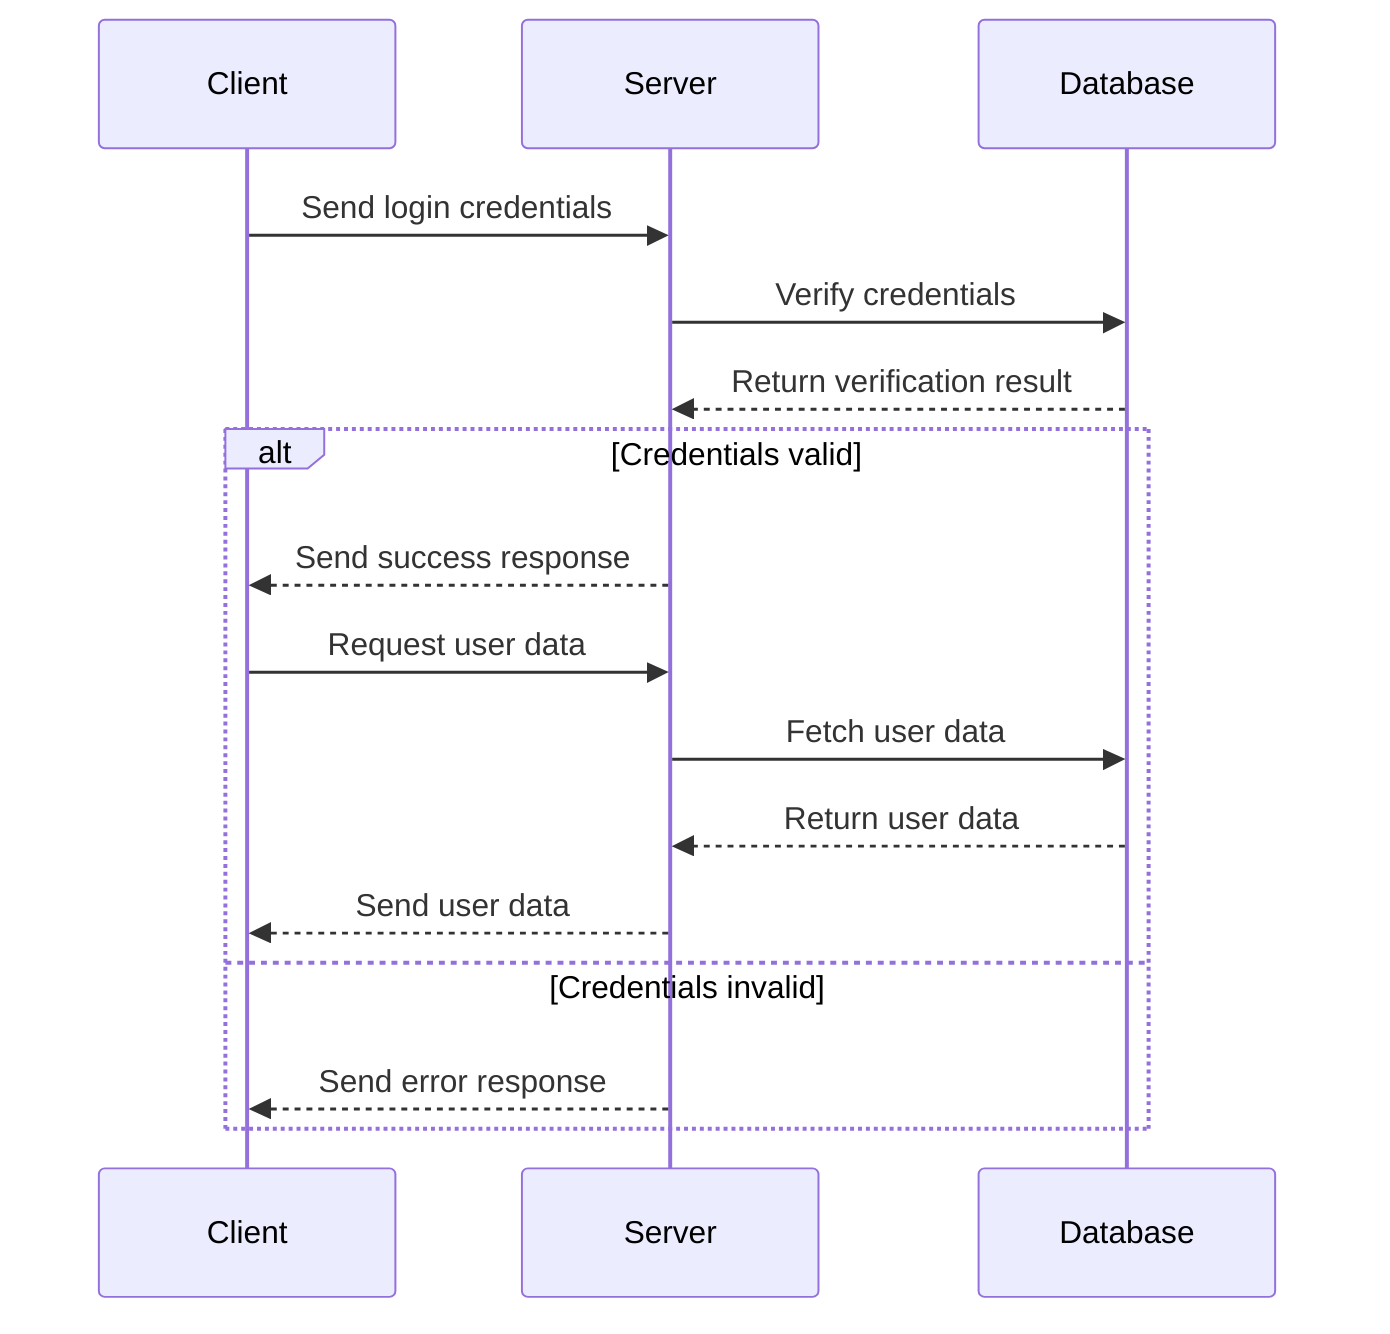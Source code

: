 sequenceDiagram
    participant Client
    participant Server
    participant Database

    Client->>Server: Send login credentials
    Server->>Database: Verify credentials
    Database-->>Server: Return verification result
    alt Credentials valid
        Server-->>Client: Send success response
        Client->>Server: Request user data
        Server->>Database: Fetch user data
        Database-->>Server: Return user data
        Server-->>Client: Send user data
    else Credentials invalid
        Server-->>Client: Send error response
    end